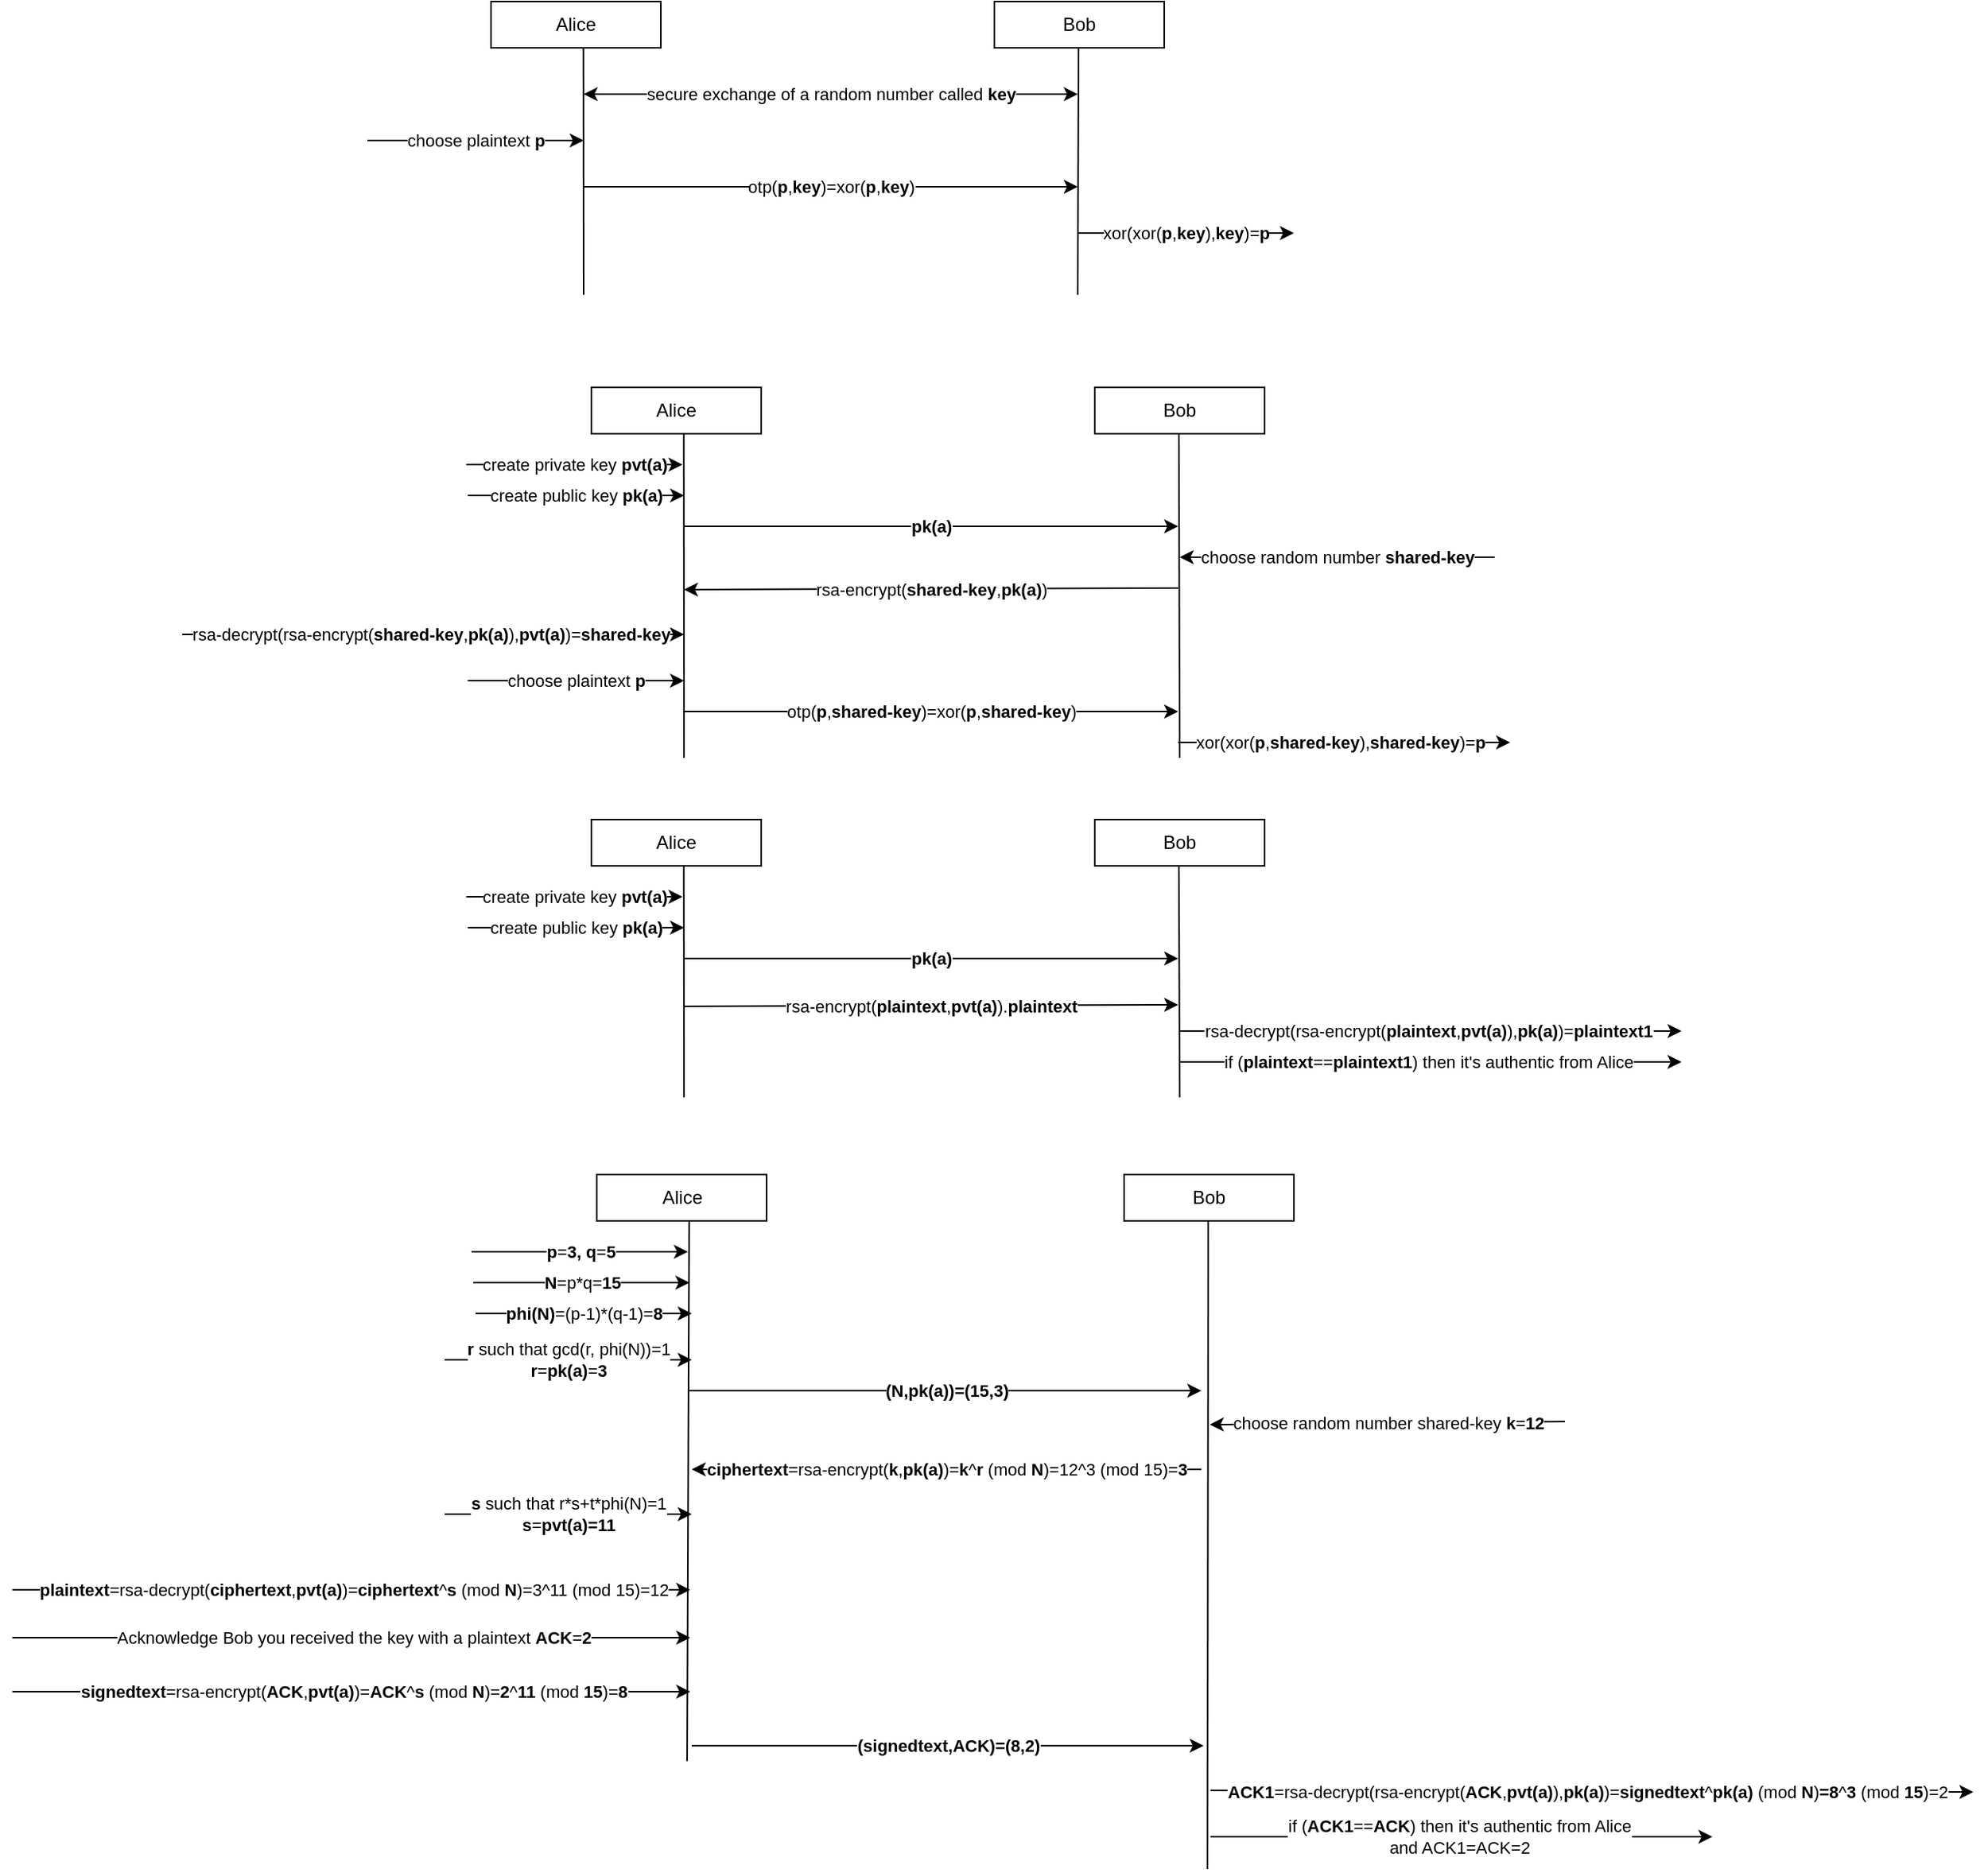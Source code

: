 <mxfile version="20.8.16" type="device"><diagram name="Page-1" id="sgq_McTUCUcCwpfmqfTT"><mxGraphModel dx="2257" dy="592" grid="1" gridSize="10" guides="1" tooltips="1" connect="1" arrows="1" fold="1" page="1" pageScale="1" pageWidth="850" pageHeight="1100" math="0" shadow="0"><root><mxCell id="0"/><mxCell id="1" parent="0"/><mxCell id="Se6Fj-H--CEJya1xcl7g-1" value="Alice" style="rounded=0;whiteSpace=wrap;html=1;" vertex="1" parent="1"><mxGeometry x="200" y="20" width="110" height="30" as="geometry"/></mxCell><mxCell id="Se6Fj-H--CEJya1xcl7g-2" value="Bob" style="rounded=0;whiteSpace=wrap;html=1;" vertex="1" parent="1"><mxGeometry x="526" y="20" width="110" height="30" as="geometry"/></mxCell><mxCell id="Se6Fj-H--CEJya1xcl7g-3" value="" style="endArrow=none;html=1;rounded=0;entryX=0.544;entryY=0.989;entryDx=0;entryDy=0;entryPerimeter=0;" edge="1" parent="1" target="Se6Fj-H--CEJya1xcl7g-1"><mxGeometry width="50" height="50" relative="1" as="geometry"><mxPoint x="260" y="210" as="sourcePoint"/><mxPoint x="260" y="50" as="targetPoint"/></mxGeometry></mxCell><mxCell id="Se6Fj-H--CEJya1xcl7g-4" value="" style="endArrow=none;html=1;rounded=0;entryX=0.436;entryY=1;entryDx=0;entryDy=0;entryPerimeter=0;" edge="1" parent="1"><mxGeometry width="50" height="50" relative="1" as="geometry"><mxPoint x="580" y="210" as="sourcePoint"/><mxPoint x="580.5" y="50" as="targetPoint"/></mxGeometry></mxCell><mxCell id="Se6Fj-H--CEJya1xcl7g-7" value="" style="endArrow=classic;html=1;rounded=0;" edge="1" parent="1"><mxGeometry relative="1" as="geometry"><mxPoint x="260" y="140" as="sourcePoint"/><mxPoint x="580" y="140" as="targetPoint"/></mxGeometry></mxCell><mxCell id="Se6Fj-H--CEJya1xcl7g-8" value="otp(&lt;b&gt;p&lt;/b&gt;,&lt;b&gt;key&lt;/b&gt;)=xor(&lt;b&gt;p&lt;/b&gt;,&lt;b&gt;key&lt;/b&gt;)" style="edgeLabel;resizable=0;html=1;align=center;verticalAlign=middle;" connectable="0" vertex="1" parent="Se6Fj-H--CEJya1xcl7g-7"><mxGeometry relative="1" as="geometry"/></mxCell><mxCell id="Se6Fj-H--CEJya1xcl7g-15" value="" style="endArrow=classic;html=1;rounded=0;startArrow=classic;startFill=1;" edge="1" parent="1"><mxGeometry relative="1" as="geometry"><mxPoint x="260" y="80" as="sourcePoint"/><mxPoint x="580" y="80" as="targetPoint"/></mxGeometry></mxCell><mxCell id="Se6Fj-H--CEJya1xcl7g-16" value="secure exchange of a random number called &lt;b&gt;key&lt;/b&gt;" style="edgeLabel;resizable=0;html=1;align=center;verticalAlign=middle;" connectable="0" vertex="1" parent="Se6Fj-H--CEJya1xcl7g-15"><mxGeometry relative="1" as="geometry"/></mxCell><mxCell id="Se6Fj-H--CEJya1xcl7g-17" value="" style="endArrow=classic;html=1;rounded=0;" edge="1" parent="1"><mxGeometry relative="1" as="geometry"><mxPoint x="120" y="110" as="sourcePoint"/><mxPoint x="260" y="110" as="targetPoint"/></mxGeometry></mxCell><mxCell id="Se6Fj-H--CEJya1xcl7g-18" value="choose plaintext &lt;b&gt;p&lt;/b&gt;" style="edgeLabel;resizable=0;html=1;align=center;verticalAlign=middle;" connectable="0" vertex="1" parent="Se6Fj-H--CEJya1xcl7g-17"><mxGeometry relative="1" as="geometry"/></mxCell><mxCell id="Se6Fj-H--CEJya1xcl7g-19" value="" style="endArrow=classic;html=1;rounded=0;" edge="1" parent="1"><mxGeometry relative="1" as="geometry"><mxPoint x="580" y="170" as="sourcePoint"/><mxPoint x="720" y="170" as="targetPoint"/></mxGeometry></mxCell><mxCell id="Se6Fj-H--CEJya1xcl7g-20" value="xor(xor(&lt;b&gt;p&lt;/b&gt;,&lt;b&gt;key&lt;/b&gt;),&lt;b&gt;key&lt;/b&gt;)=&lt;b&gt;p&lt;/b&gt;" style="edgeLabel;resizable=0;html=1;align=center;verticalAlign=middle;" connectable="0" vertex="1" parent="Se6Fj-H--CEJya1xcl7g-19"><mxGeometry relative="1" as="geometry"/></mxCell><mxCell id="Se6Fj-H--CEJya1xcl7g-21" value="Alice" style="rounded=0;whiteSpace=wrap;html=1;" vertex="1" parent="1"><mxGeometry x="265" y="270" width="110" height="30" as="geometry"/></mxCell><mxCell id="Se6Fj-H--CEJya1xcl7g-22" value="Bob" style="rounded=0;whiteSpace=wrap;html=1;" vertex="1" parent="1"><mxGeometry x="591" y="270" width="110" height="30" as="geometry"/></mxCell><mxCell id="Se6Fj-H--CEJya1xcl7g-23" value="" style="endArrow=none;html=1;rounded=0;entryX=0.544;entryY=0.989;entryDx=0;entryDy=0;entryPerimeter=0;" edge="1" parent="1" target="Se6Fj-H--CEJya1xcl7g-21"><mxGeometry width="50" height="50" relative="1" as="geometry"><mxPoint x="325" y="510" as="sourcePoint"/><mxPoint x="325" y="300" as="targetPoint"/></mxGeometry></mxCell><mxCell id="Se6Fj-H--CEJya1xcl7g-24" value="" style="endArrow=none;html=1;rounded=0;entryX=0.436;entryY=1;entryDx=0;entryDy=0;entryPerimeter=0;" edge="1" parent="1"><mxGeometry width="50" height="50" relative="1" as="geometry"><mxPoint x="646" y="510" as="sourcePoint"/><mxPoint x="645.5" y="300" as="targetPoint"/></mxGeometry></mxCell><mxCell id="Se6Fj-H--CEJya1xcl7g-25" value="" style="endArrow=classic;html=1;rounded=0;" edge="1" parent="1"><mxGeometry relative="1" as="geometry"><mxPoint x="325" y="480" as="sourcePoint"/><mxPoint x="645" y="480" as="targetPoint"/></mxGeometry></mxCell><mxCell id="Se6Fj-H--CEJya1xcl7g-26" value="otp(&lt;b&gt;p&lt;/b&gt;,&lt;b&gt;shared-key&lt;/b&gt;)=xor(&lt;b&gt;p&lt;/b&gt;,&lt;b&gt;shared-key&lt;/b&gt;)" style="edgeLabel;resizable=0;html=1;align=center;verticalAlign=middle;" connectable="0" vertex="1" parent="Se6Fj-H--CEJya1xcl7g-25"><mxGeometry relative="1" as="geometry"/></mxCell><mxCell id="Se6Fj-H--CEJya1xcl7g-29" value="" style="endArrow=classic;html=1;rounded=0;" edge="1" parent="1"><mxGeometry relative="1" as="geometry"><mxPoint y="430" as="sourcePoint"/><mxPoint x="325" y="430" as="targetPoint"/></mxGeometry></mxCell><mxCell id="Se6Fj-H--CEJya1xcl7g-30" value="rsa-decrypt(rsa-encrypt(&lt;b&gt;shared-key&lt;/b&gt;,&lt;b&gt;pk(a)&lt;/b&gt;),&lt;b&gt;pvt(a)&lt;/b&gt;)=&lt;b&gt;shared-key&lt;/b&gt;" style="edgeLabel;resizable=0;html=1;align=center;verticalAlign=middle;" connectable="0" vertex="1" parent="Se6Fj-H--CEJya1xcl7g-29"><mxGeometry relative="1" as="geometry"><mxPoint x="-2" as="offset"/></mxGeometry></mxCell><mxCell id="Se6Fj-H--CEJya1xcl7g-31" value="" style="endArrow=classic;html=1;rounded=0;" edge="1" parent="1"><mxGeometry relative="1" as="geometry"><mxPoint x="645" y="500" as="sourcePoint"/><mxPoint x="860" y="500" as="targetPoint"/></mxGeometry></mxCell><mxCell id="Se6Fj-H--CEJya1xcl7g-32" value="xor(xor(&lt;b&gt;p&lt;/b&gt;,&lt;b&gt;shared-key&lt;/b&gt;),&lt;b&gt;shared-key&lt;/b&gt;)=&lt;b&gt;p&lt;/b&gt;" style="edgeLabel;resizable=0;html=1;align=center;verticalAlign=middle;" connectable="0" vertex="1" parent="Se6Fj-H--CEJya1xcl7g-31"><mxGeometry relative="1" as="geometry"><mxPoint x="-3" as="offset"/></mxGeometry></mxCell><mxCell id="Se6Fj-H--CEJya1xcl7g-33" value="" style="endArrow=classic;html=1;rounded=0;" edge="1" parent="1"><mxGeometry relative="1" as="geometry"><mxPoint x="184" y="320" as="sourcePoint"/><mxPoint x="324" y="320" as="targetPoint"/></mxGeometry></mxCell><mxCell id="Se6Fj-H--CEJya1xcl7g-34" value="create private key &lt;b&gt;pvt(a)&lt;/b&gt;" style="edgeLabel;resizable=0;html=1;align=center;verticalAlign=middle;" connectable="0" vertex="1" parent="Se6Fj-H--CEJya1xcl7g-33"><mxGeometry relative="1" as="geometry"/></mxCell><mxCell id="Se6Fj-H--CEJya1xcl7g-35" value="" style="endArrow=classic;html=1;rounded=0;" edge="1" parent="1"><mxGeometry relative="1" as="geometry"><mxPoint x="185" y="340" as="sourcePoint"/><mxPoint x="325" y="340" as="targetPoint"/></mxGeometry></mxCell><mxCell id="Se6Fj-H--CEJya1xcl7g-36" value="create public key &lt;b&gt;pk(a)&lt;/b&gt;" style="edgeLabel;resizable=0;html=1;align=center;verticalAlign=middle;" connectable="0" vertex="1" parent="Se6Fj-H--CEJya1xcl7g-35"><mxGeometry relative="1" as="geometry"/></mxCell><mxCell id="Se6Fj-H--CEJya1xcl7g-37" value="" style="endArrow=classic;html=1;rounded=0;" edge="1" parent="1"><mxGeometry relative="1" as="geometry"><mxPoint x="325" y="360" as="sourcePoint"/><mxPoint x="645" y="360" as="targetPoint"/></mxGeometry></mxCell><mxCell id="Se6Fj-H--CEJya1xcl7g-38" value="&lt;b&gt;pk(a)&lt;/b&gt;" style="edgeLabel;resizable=0;html=1;align=center;verticalAlign=middle;" connectable="0" vertex="1" parent="Se6Fj-H--CEJya1xcl7g-37"><mxGeometry relative="1" as="geometry"/></mxCell><mxCell id="Se6Fj-H--CEJya1xcl7g-41" value="" style="endArrow=classic;html=1;rounded=0;" edge="1" parent="1"><mxGeometry relative="1" as="geometry"><mxPoint x="850" y="380" as="sourcePoint"/><mxPoint x="646" y="380" as="targetPoint"/></mxGeometry></mxCell><mxCell id="Se6Fj-H--CEJya1xcl7g-42" value="choose random number&amp;nbsp;&lt;b&gt;shared-key&lt;/b&gt;" style="edgeLabel;resizable=0;html=1;align=center;verticalAlign=middle;" connectable="0" vertex="1" parent="Se6Fj-H--CEJya1xcl7g-41"><mxGeometry relative="1" as="geometry"/></mxCell><mxCell id="Se6Fj-H--CEJya1xcl7g-44" value="" style="endArrow=classic;html=1;rounded=0;" edge="1" parent="1"><mxGeometry relative="1" as="geometry"><mxPoint x="185" y="460" as="sourcePoint"/><mxPoint x="325" y="460" as="targetPoint"/></mxGeometry></mxCell><mxCell id="Se6Fj-H--CEJya1xcl7g-45" value="choose plaintext &lt;b&gt;p&lt;/b&gt;" style="edgeLabel;resizable=0;html=1;align=center;verticalAlign=middle;" connectable="0" vertex="1" parent="Se6Fj-H--CEJya1xcl7g-44"><mxGeometry relative="1" as="geometry"/></mxCell><mxCell id="Se6Fj-H--CEJya1xcl7g-46" value="" style="endArrow=classic;html=1;rounded=0;" edge="1" parent="1"><mxGeometry relative="1" as="geometry"><mxPoint x="645" y="400" as="sourcePoint"/><mxPoint x="325" y="401" as="targetPoint"/></mxGeometry></mxCell><mxCell id="Se6Fj-H--CEJya1xcl7g-47" value="rsa-encrypt(&lt;b&gt;shared-key&lt;/b&gt;,&lt;b&gt;pk(a)&lt;/b&gt;)" style="edgeLabel;resizable=0;html=1;align=center;verticalAlign=middle;" connectable="0" vertex="1" parent="Se6Fj-H--CEJya1xcl7g-46"><mxGeometry relative="1" as="geometry"/></mxCell><mxCell id="Se6Fj-H--CEJya1xcl7g-48" value="Alice" style="rounded=0;whiteSpace=wrap;html=1;" vertex="1" parent="1"><mxGeometry x="265" y="550" width="110" height="30" as="geometry"/></mxCell><mxCell id="Se6Fj-H--CEJya1xcl7g-49" value="Bob" style="rounded=0;whiteSpace=wrap;html=1;" vertex="1" parent="1"><mxGeometry x="591" y="550" width="110" height="30" as="geometry"/></mxCell><mxCell id="Se6Fj-H--CEJya1xcl7g-50" value="" style="endArrow=none;html=1;rounded=0;entryX=0.544;entryY=0.989;entryDx=0;entryDy=0;entryPerimeter=0;" edge="1" parent="1" target="Se6Fj-H--CEJya1xcl7g-48"><mxGeometry width="50" height="50" relative="1" as="geometry"><mxPoint x="325" y="730" as="sourcePoint"/><mxPoint x="325" y="580" as="targetPoint"/></mxGeometry></mxCell><mxCell id="Se6Fj-H--CEJya1xcl7g-51" value="" style="endArrow=none;html=1;rounded=0;entryX=0.436;entryY=1;entryDx=0;entryDy=0;entryPerimeter=0;" edge="1" parent="1"><mxGeometry width="50" height="50" relative="1" as="geometry"><mxPoint x="646" y="730" as="sourcePoint"/><mxPoint x="645.5" y="580" as="targetPoint"/></mxGeometry></mxCell><mxCell id="Se6Fj-H--CEJya1xcl7g-54" value="" style="endArrow=classic;html=1;rounded=0;" edge="1" parent="1"><mxGeometry relative="1" as="geometry"><mxPoint x="646" y="687" as="sourcePoint"/><mxPoint x="971.0" y="687" as="targetPoint"/></mxGeometry></mxCell><mxCell id="Se6Fj-H--CEJya1xcl7g-55" value="rsa-decrypt(rsa-encrypt(&lt;b&gt;plaintext&lt;/b&gt;,&lt;b&gt;pvt(a)&lt;/b&gt;),&lt;b&gt;pk(a)&lt;/b&gt;)=&lt;b&gt;plaintext1&lt;/b&gt;" style="edgeLabel;resizable=0;html=1;align=center;verticalAlign=middle;" connectable="0" vertex="1" parent="Se6Fj-H--CEJya1xcl7g-54"><mxGeometry relative="1" as="geometry"><mxPoint x="-2" as="offset"/></mxGeometry></mxCell><mxCell id="Se6Fj-H--CEJya1xcl7g-58" value="" style="endArrow=classic;html=1;rounded=0;" edge="1" parent="1"><mxGeometry relative="1" as="geometry"><mxPoint x="184" y="600" as="sourcePoint"/><mxPoint x="324" y="600" as="targetPoint"/></mxGeometry></mxCell><mxCell id="Se6Fj-H--CEJya1xcl7g-59" value="create private key &lt;b&gt;pvt(a)&lt;/b&gt;" style="edgeLabel;resizable=0;html=1;align=center;verticalAlign=middle;" connectable="0" vertex="1" parent="Se6Fj-H--CEJya1xcl7g-58"><mxGeometry relative="1" as="geometry"/></mxCell><mxCell id="Se6Fj-H--CEJya1xcl7g-60" value="" style="endArrow=classic;html=1;rounded=0;" edge="1" parent="1"><mxGeometry relative="1" as="geometry"><mxPoint x="185.0" y="620" as="sourcePoint"/><mxPoint x="325.0" y="620" as="targetPoint"/></mxGeometry></mxCell><mxCell id="Se6Fj-H--CEJya1xcl7g-61" value="create public key &lt;b&gt;pk(a)&lt;/b&gt;" style="edgeLabel;resizable=0;html=1;align=center;verticalAlign=middle;" connectable="0" vertex="1" parent="Se6Fj-H--CEJya1xcl7g-60"><mxGeometry relative="1" as="geometry"/></mxCell><mxCell id="Se6Fj-H--CEJya1xcl7g-62" value="" style="endArrow=classic;html=1;rounded=0;" edge="1" parent="1"><mxGeometry relative="1" as="geometry"><mxPoint x="325.0" y="640" as="sourcePoint"/><mxPoint x="645.0" y="640" as="targetPoint"/></mxGeometry></mxCell><mxCell id="Se6Fj-H--CEJya1xcl7g-63" value="&lt;b&gt;pk(a)&lt;/b&gt;" style="edgeLabel;resizable=0;html=1;align=center;verticalAlign=middle;" connectable="0" vertex="1" parent="Se6Fj-H--CEJya1xcl7g-62"><mxGeometry relative="1" as="geometry"/></mxCell><mxCell id="Se6Fj-H--CEJya1xcl7g-68" value="" style="endArrow=none;html=1;rounded=0;endFill=0;startArrow=classic;startFill=1;" edge="1" parent="1"><mxGeometry relative="1" as="geometry"><mxPoint x="645.0" y="670" as="sourcePoint"/><mxPoint x="325.0" y="671" as="targetPoint"/></mxGeometry></mxCell><mxCell id="Se6Fj-H--CEJya1xcl7g-69" value="rsa-encrypt(&lt;b&gt;plaintext&lt;/b&gt;,&lt;b&gt;pvt(a)&lt;/b&gt;).&lt;b&gt;plaintext&lt;/b&gt;" style="edgeLabel;resizable=0;html=1;align=center;verticalAlign=middle;" connectable="0" vertex="1" parent="Se6Fj-H--CEJya1xcl7g-68"><mxGeometry relative="1" as="geometry"/></mxCell><mxCell id="Se6Fj-H--CEJya1xcl7g-70" value="" style="endArrow=classic;html=1;rounded=0;" edge="1" parent="1"><mxGeometry relative="1" as="geometry"><mxPoint x="646" y="707" as="sourcePoint"/><mxPoint x="971.0" y="707" as="targetPoint"/></mxGeometry></mxCell><mxCell id="Se6Fj-H--CEJya1xcl7g-71" value="if (&lt;b&gt;plaintext&lt;/b&gt;==&lt;b&gt;plaintext1&lt;/b&gt;) then it's authentic from Alice" style="edgeLabel;resizable=0;html=1;align=center;verticalAlign=middle;" connectable="0" vertex="1" parent="Se6Fj-H--CEJya1xcl7g-70"><mxGeometry relative="1" as="geometry"><mxPoint x="-2" as="offset"/></mxGeometry></mxCell><mxCell id="Se6Fj-H--CEJya1xcl7g-72" value="Alice" style="rounded=0;whiteSpace=wrap;html=1;" vertex="1" parent="1"><mxGeometry x="268.5" y="780" width="110" height="30" as="geometry"/></mxCell><mxCell id="Se6Fj-H--CEJya1xcl7g-73" value="Bob" style="rounded=0;whiteSpace=wrap;html=1;" vertex="1" parent="1"><mxGeometry x="610" y="780" width="110" height="30" as="geometry"/></mxCell><mxCell id="Se6Fj-H--CEJya1xcl7g-74" value="" style="endArrow=none;html=1;rounded=0;entryX=0.544;entryY=0.989;entryDx=0;entryDy=0;entryPerimeter=0;" edge="1" parent="1" target="Se6Fj-H--CEJya1xcl7g-72"><mxGeometry width="50" height="50" relative="1" as="geometry"><mxPoint x="327" y="1160" as="sourcePoint"/><mxPoint x="328.5" y="810" as="targetPoint"/></mxGeometry></mxCell><mxCell id="Se6Fj-H--CEJya1xcl7g-75" value="" style="endArrow=none;html=1;rounded=0;entryX=0.436;entryY=1;entryDx=0;entryDy=0;entryPerimeter=0;" edge="1" parent="1"><mxGeometry width="50" height="50" relative="1" as="geometry"><mxPoint x="664" y="1230" as="sourcePoint"/><mxPoint x="664.5" y="810" as="targetPoint"/></mxGeometry></mxCell><mxCell id="Se6Fj-H--CEJya1xcl7g-76" value="" style="endArrow=classic;html=1;rounded=0;" edge="1" parent="1"><mxGeometry relative="1" as="geometry"><mxPoint x="666.0" y="1179" as="sourcePoint"/><mxPoint x="1160" y="1180" as="targetPoint"/></mxGeometry></mxCell><mxCell id="Se6Fj-H--CEJya1xcl7g-77" value="&lt;b&gt;ACK1&lt;/b&gt;=rsa-decrypt(rsa-encrypt(&lt;b&gt;ACK&lt;/b&gt;,&lt;b&gt;pvt(a)&lt;/b&gt;),&lt;b&gt;pk(a)&lt;/b&gt;)=&lt;b&gt;signedtext&lt;/b&gt;^&lt;b&gt;pk(a) &lt;/b&gt;(mod &lt;b&gt;N&lt;/b&gt;)&lt;b&gt;=8&lt;/b&gt;^&lt;b&gt;3 &lt;/b&gt;(mod &lt;b&gt;15&lt;/b&gt;)=2" style="edgeLabel;resizable=0;html=1;align=center;verticalAlign=middle;" connectable="0" vertex="1" parent="Se6Fj-H--CEJya1xcl7g-76"><mxGeometry relative="1" as="geometry"><mxPoint x="-3" as="offset"/></mxGeometry></mxCell><mxCell id="Se6Fj-H--CEJya1xcl7g-78" value="" style="endArrow=classic;html=1;rounded=0;" edge="1" parent="1"><mxGeometry relative="1" as="geometry"><mxPoint x="187.5" y="830" as="sourcePoint"/><mxPoint x="327.5" y="830" as="targetPoint"/></mxGeometry></mxCell><mxCell id="Se6Fj-H--CEJya1xcl7g-79" value="&lt;b&gt;p&lt;/b&gt;=&lt;b&gt;3, q&lt;/b&gt;=&lt;b&gt;5&lt;/b&gt;" style="edgeLabel;resizable=0;html=1;align=center;verticalAlign=middle;" connectable="0" vertex="1" parent="Se6Fj-H--CEJya1xcl7g-78"><mxGeometry relative="1" as="geometry"/></mxCell><mxCell id="Se6Fj-H--CEJya1xcl7g-80" value="" style="endArrow=classic;html=1;rounded=0;" edge="1" parent="1"><mxGeometry relative="1" as="geometry"><mxPoint x="188.5" y="850" as="sourcePoint"/><mxPoint x="328.5" y="850" as="targetPoint"/></mxGeometry></mxCell><mxCell id="Se6Fj-H--CEJya1xcl7g-81" value="&lt;b&gt;N&lt;/b&gt;=p*q=&lt;b&gt;15&lt;/b&gt;" style="edgeLabel;resizable=0;html=1;align=center;verticalAlign=middle;" connectable="0" vertex="1" parent="Se6Fj-H--CEJya1xcl7g-80"><mxGeometry relative="1" as="geometry"/></mxCell><mxCell id="Se6Fj-H--CEJya1xcl7g-82" value="" style="endArrow=classic;html=1;rounded=0;" edge="1" parent="1"><mxGeometry relative="1" as="geometry"><mxPoint x="328.5" y="920" as="sourcePoint"/><mxPoint x="660" y="920" as="targetPoint"/></mxGeometry></mxCell><mxCell id="Se6Fj-H--CEJya1xcl7g-83" value="&lt;b&gt;(N,pk(a))=(15,3)&lt;/b&gt;" style="edgeLabel;resizable=0;html=1;align=center;verticalAlign=middle;" connectable="0" vertex="1" parent="Se6Fj-H--CEJya1xcl7g-82"><mxGeometry relative="1" as="geometry"/></mxCell><mxCell id="Se6Fj-H--CEJya1xcl7g-86" value="" style="endArrow=classic;html=1;rounded=0;" edge="1" parent="1"><mxGeometry relative="1" as="geometry"><mxPoint x="666.0" y="1209" as="sourcePoint"/><mxPoint x="991" y="1209" as="targetPoint"/></mxGeometry></mxCell><mxCell id="Se6Fj-H--CEJya1xcl7g-87" value="if (&lt;b&gt;ACK1&lt;/b&gt;==&lt;b&gt;ACK&lt;/b&gt;) then it's authentic from Alice&lt;br&gt;and ACK1=ACK=2" style="edgeLabel;resizable=0;html=1;align=center;verticalAlign=middle;" connectable="0" vertex="1" parent="Se6Fj-H--CEJya1xcl7g-86"><mxGeometry relative="1" as="geometry"><mxPoint x="-2" as="offset"/></mxGeometry></mxCell><mxCell id="Se6Fj-H--CEJya1xcl7g-88" value="" style="endArrow=classic;html=1;rounded=0;" edge="1" parent="1"><mxGeometry relative="1" as="geometry"><mxPoint x="190.0" y="870" as="sourcePoint"/><mxPoint x="330.0" y="870" as="targetPoint"/></mxGeometry></mxCell><mxCell id="Se6Fj-H--CEJya1xcl7g-89" value="&lt;b&gt;phi(N)&lt;/b&gt;=(p-1)*(q-1)=&lt;b&gt;8&lt;/b&gt;" style="edgeLabel;resizable=0;html=1;align=center;verticalAlign=middle;" connectable="0" vertex="1" parent="Se6Fj-H--CEJya1xcl7g-88"><mxGeometry relative="1" as="geometry"/></mxCell><mxCell id="Se6Fj-H--CEJya1xcl7g-90" value="" style="endArrow=classic;html=1;rounded=0;" edge="1" parent="1"><mxGeometry relative="1" as="geometry"><mxPoint x="170" y="900" as="sourcePoint"/><mxPoint x="330.0" y="900" as="targetPoint"/></mxGeometry></mxCell><mxCell id="Se6Fj-H--CEJya1xcl7g-91" value="&lt;b&gt;r &lt;/b&gt;such that gcd(r, phi(N))=1&lt;br&gt;&lt;b&gt;r&lt;/b&gt;=&lt;b&gt;pk(a)&lt;/b&gt;=&lt;b&gt;3&lt;/b&gt;" style="edgeLabel;resizable=0;html=1;align=center;verticalAlign=middle;" connectable="0" vertex="1" parent="Se6Fj-H--CEJya1xcl7g-90"><mxGeometry relative="1" as="geometry"><mxPoint as="offset"/></mxGeometry></mxCell><mxCell id="Se6Fj-H--CEJya1xcl7g-92" value="" style="endArrow=classic;html=1;rounded=0;" edge="1" parent="1"><mxGeometry relative="1" as="geometry"><mxPoint x="895.5" y="940" as="sourcePoint"/><mxPoint x="665.5" y="942" as="targetPoint"/></mxGeometry></mxCell><mxCell id="Se6Fj-H--CEJya1xcl7g-93" value="choose random number&amp;nbsp;shared-key &lt;b&gt;k&lt;/b&gt;=&lt;b&gt;12&lt;/b&gt;" style="edgeLabel;resizable=0;html=1;align=center;verticalAlign=middle;" connectable="0" vertex="1" parent="Se6Fj-H--CEJya1xcl7g-92"><mxGeometry relative="1" as="geometry"/></mxCell><mxCell id="Se6Fj-H--CEJya1xcl7g-97" value="" style="endArrow=classic;html=1;rounded=0;" edge="1" parent="1"><mxGeometry relative="1" as="geometry"><mxPoint x="660" y="971" as="sourcePoint"/><mxPoint x="330.0" y="971" as="targetPoint"/></mxGeometry></mxCell><mxCell id="Se6Fj-H--CEJya1xcl7g-98" value="&lt;b&gt;ciphertext&lt;/b&gt;=rsa-encrypt(&lt;b&gt;k&lt;/b&gt;,&lt;b&gt;pk(a)&lt;/b&gt;)=&lt;b&gt;k&lt;/b&gt;^&lt;b&gt;r&lt;/b&gt; (mod &lt;b&gt;N&lt;/b&gt;)=12^3 (mod 15)=&lt;b&gt;3&lt;/b&gt;" style="edgeLabel;resizable=0;html=1;align=center;verticalAlign=middle;" connectable="0" vertex="1" parent="Se6Fj-H--CEJya1xcl7g-97"><mxGeometry relative="1" as="geometry"/></mxCell><mxCell id="Se6Fj-H--CEJya1xcl7g-99" value="" style="endArrow=classic;html=1;rounded=0;" edge="1" parent="1"><mxGeometry relative="1" as="geometry"><mxPoint x="170.0" y="1000" as="sourcePoint"/><mxPoint x="330.0" y="1000" as="targetPoint"/></mxGeometry></mxCell><mxCell id="Se6Fj-H--CEJya1xcl7g-100" value="&lt;b&gt;s &lt;/b&gt;such that r*s+t*phi(N)=1&lt;br&gt;&lt;b&gt;s&lt;/b&gt;=&lt;b&gt;pvt(a)=11&lt;/b&gt;" style="edgeLabel;resizable=0;html=1;align=center;verticalAlign=middle;" connectable="0" vertex="1" parent="Se6Fj-H--CEJya1xcl7g-99"><mxGeometry relative="1" as="geometry"><mxPoint as="offset"/></mxGeometry></mxCell><mxCell id="Se6Fj-H--CEJya1xcl7g-101" value="" style="endArrow=classic;html=1;rounded=0;" edge="1" parent="1"><mxGeometry relative="1" as="geometry"><mxPoint x="-110" y="1049" as="sourcePoint"/><mxPoint x="329.0" y="1049" as="targetPoint"/></mxGeometry></mxCell><mxCell id="Se6Fj-H--CEJya1xcl7g-102" value="&lt;b&gt;plaintext&lt;/b&gt;=rsa-decrypt(&lt;b&gt;ciphertext&lt;/b&gt;,&lt;b&gt;pvt(a)&lt;/b&gt;)=&lt;b&gt;ciphertext&lt;/b&gt;^&lt;b&gt;s &lt;/b&gt;(mod&lt;b&gt; N&lt;/b&gt;)=3^11 (mod 15)=12" style="edgeLabel;resizable=0;html=1;align=center;verticalAlign=middle;" connectable="0" vertex="1" parent="Se6Fj-H--CEJya1xcl7g-101"><mxGeometry relative="1" as="geometry"><mxPoint x="1" as="offset"/></mxGeometry></mxCell><mxCell id="Se6Fj-H--CEJya1xcl7g-103" value="" style="endArrow=classic;html=1;rounded=0;" edge="1" parent="1"><mxGeometry relative="1" as="geometry"><mxPoint x="-110.0" y="1115.0" as="sourcePoint"/><mxPoint x="329.0" y="1115.0" as="targetPoint"/></mxGeometry></mxCell><mxCell id="Se6Fj-H--CEJya1xcl7g-104" value="&lt;b&gt;signedtext&lt;/b&gt;=rsa-encrypt(&lt;b&gt;ACK&lt;/b&gt;,&lt;b&gt;pvt(a)&lt;/b&gt;)=&lt;b&gt;ACK&lt;/b&gt;^&lt;b&gt;s &lt;/b&gt;(mod&lt;b&gt; N&lt;/b&gt;)=&lt;b&gt;2&lt;/b&gt;^&lt;b&gt;11&lt;/b&gt; (mod &lt;b&gt;15&lt;/b&gt;)=&lt;b&gt;8&lt;/b&gt;" style="edgeLabel;resizable=0;html=1;align=center;verticalAlign=middle;" connectable="0" vertex="1" parent="Se6Fj-H--CEJya1xcl7g-103"><mxGeometry relative="1" as="geometry"><mxPoint x="1" as="offset"/></mxGeometry></mxCell><mxCell id="Se6Fj-H--CEJya1xcl7g-105" value="" style="endArrow=classic;html=1;rounded=0;" edge="1" parent="1"><mxGeometry relative="1" as="geometry"><mxPoint x="-110.0" y="1080.0" as="sourcePoint"/><mxPoint x="329.0" y="1080.0" as="targetPoint"/></mxGeometry></mxCell><mxCell id="Se6Fj-H--CEJya1xcl7g-106" value="Acknowledge Bob you received the key with a plaintext &lt;b&gt;ACK&lt;/b&gt;=&lt;b&gt;2&lt;/b&gt;" style="edgeLabel;resizable=0;html=1;align=center;verticalAlign=middle;" connectable="0" vertex="1" parent="Se6Fj-H--CEJya1xcl7g-105"><mxGeometry relative="1" as="geometry"><mxPoint x="1" as="offset"/></mxGeometry></mxCell><mxCell id="Se6Fj-H--CEJya1xcl7g-107" value="" style="endArrow=classic;html=1;rounded=0;" edge="1" parent="1"><mxGeometry relative="1" as="geometry"><mxPoint x="330.0" y="1150" as="sourcePoint"/><mxPoint x="661.5" y="1150" as="targetPoint"/></mxGeometry></mxCell><mxCell id="Se6Fj-H--CEJya1xcl7g-108" value="&lt;b&gt;(signedtext,ACK)=(8,2)&lt;/b&gt;" style="edgeLabel;resizable=0;html=1;align=center;verticalAlign=middle;" connectable="0" vertex="1" parent="Se6Fj-H--CEJya1xcl7g-107"><mxGeometry relative="1" as="geometry"/></mxCell></root></mxGraphModel></diagram></mxfile>